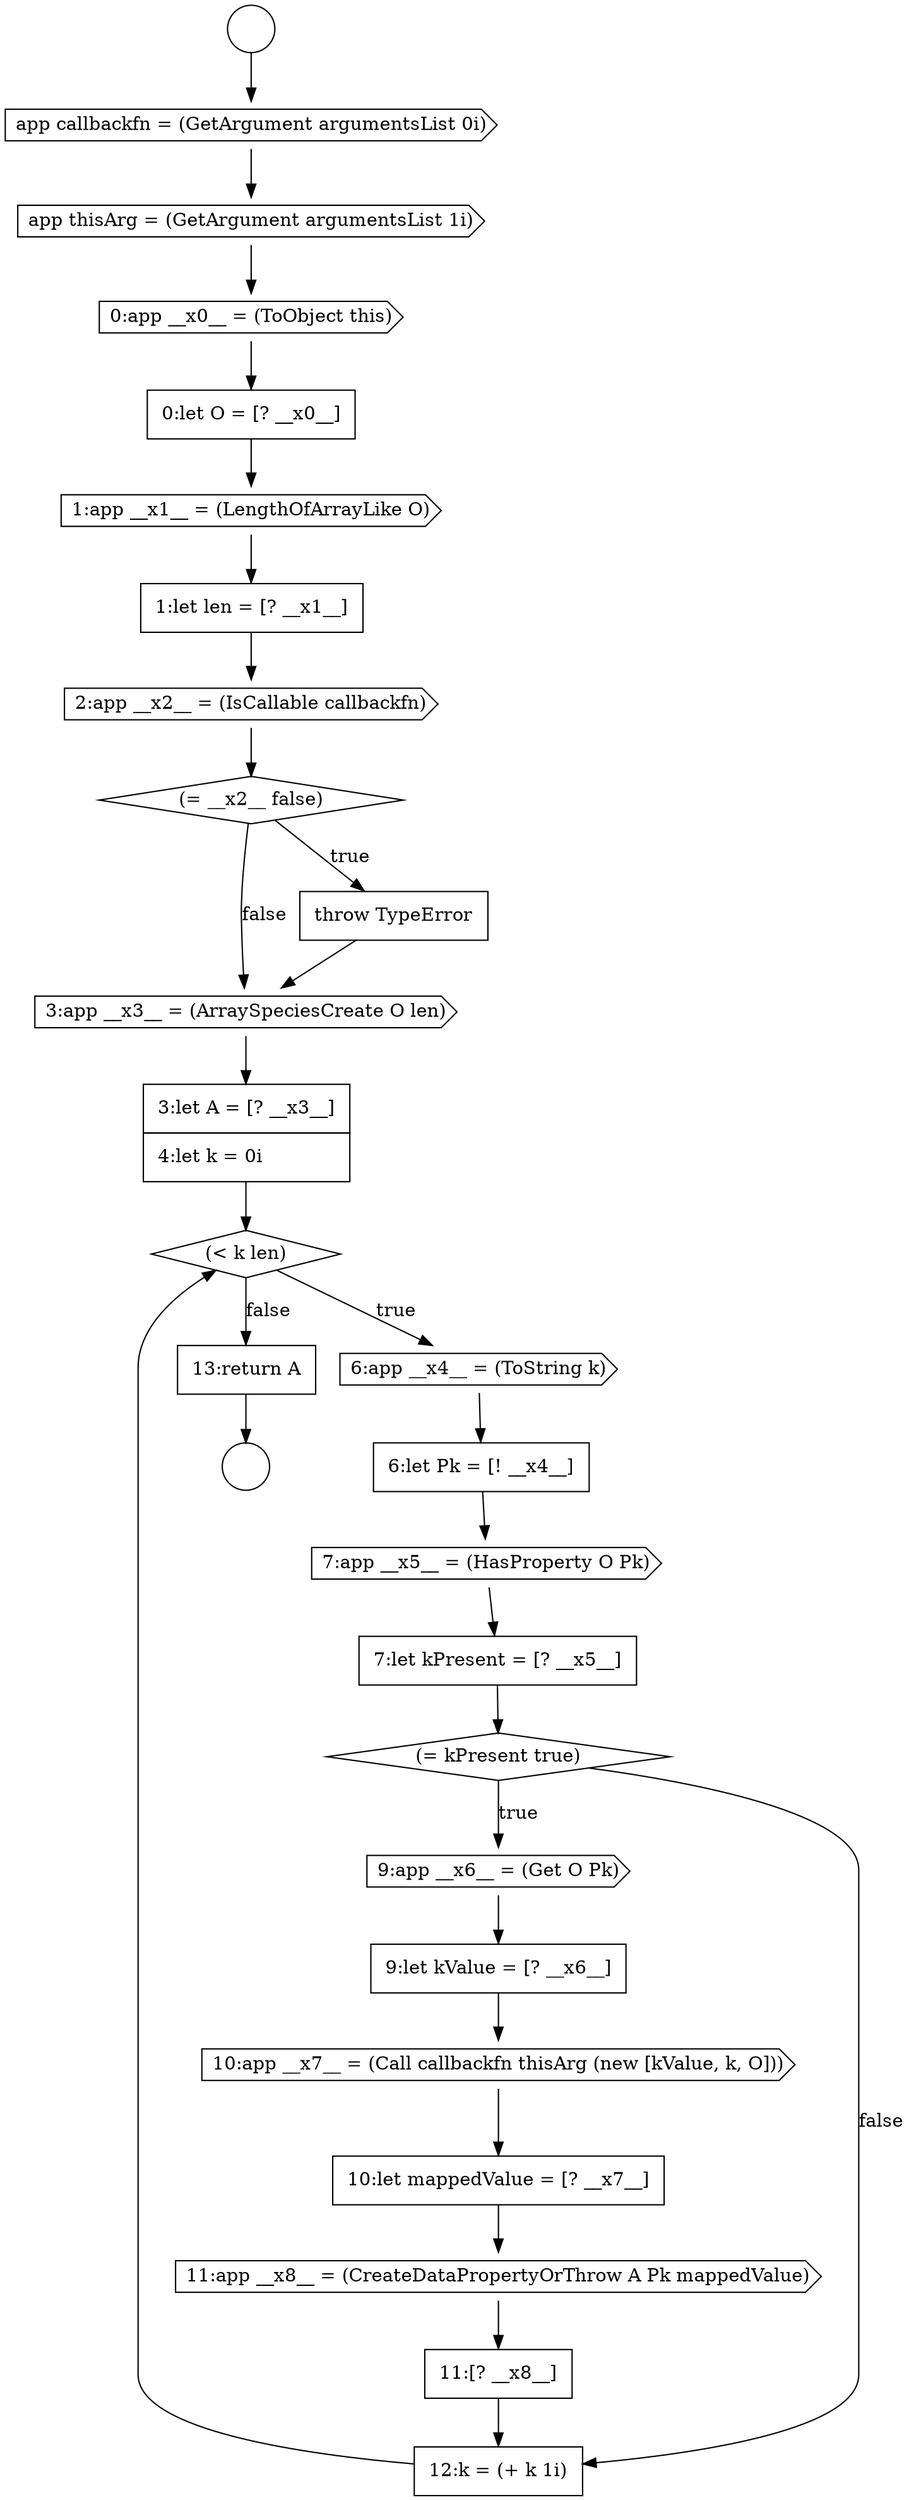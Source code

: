 digraph {
  node15859 [shape=none, margin=0, label=<<font color="black">
    <table border="0" cellborder="1" cellspacing="0" cellpadding="10">
      <tr><td align="left">13:return A</td></tr>
    </table>
  </font>> color="black" fillcolor="white" style=filled]
  node15848 [shape=none, margin=0, label=<<font color="black">
    <table border="0" cellborder="1" cellspacing="0" cellpadding="10">
      <tr><td align="left">6:let Pk = [! __x4__]</td></tr>
    </table>
  </font>> color="black" fillcolor="white" style=filled]
  node15851 [shape=diamond, label=<<font color="black">(= kPresent true)</font>> color="black" fillcolor="white" style=filled]
  node15847 [shape=cds, label=<<font color="black">6:app __x4__ = (ToString k)</font>> color="black" fillcolor="white" style=filled]
  node15852 [shape=cds, label=<<font color="black">9:app __x6__ = (Get O Pk)</font>> color="black" fillcolor="white" style=filled]
  node15835 [shape=cds, label=<<font color="black">app callbackfn = (GetArgument argumentsList 0i)</font>> color="black" fillcolor="white" style=filled]
  node15853 [shape=none, margin=0, label=<<font color="black">
    <table border="0" cellborder="1" cellspacing="0" cellpadding="10">
      <tr><td align="left">9:let kValue = [? __x6__]</td></tr>
    </table>
  </font>> color="black" fillcolor="white" style=filled]
  node15849 [shape=cds, label=<<font color="black">7:app __x5__ = (HasProperty O Pk)</font>> color="black" fillcolor="white" style=filled]
  node15854 [shape=cds, label=<<font color="black">10:app __x7__ = (Call callbackfn thisArg (new [kValue, k, O]))</font>> color="black" fillcolor="white" style=filled]
  node15850 [shape=none, margin=0, label=<<font color="black">
    <table border="0" cellborder="1" cellspacing="0" cellpadding="10">
      <tr><td align="left">7:let kPresent = [? __x5__]</td></tr>
    </table>
  </font>> color="black" fillcolor="white" style=filled]
  node15855 [shape=none, margin=0, label=<<font color="black">
    <table border="0" cellborder="1" cellspacing="0" cellpadding="10">
      <tr><td align="left">10:let mappedValue = [? __x7__]</td></tr>
    </table>
  </font>> color="black" fillcolor="white" style=filled]
  node15844 [shape=cds, label=<<font color="black">3:app __x3__ = (ArraySpeciesCreate O len)</font>> color="black" fillcolor="white" style=filled]
  node15838 [shape=none, margin=0, label=<<font color="black">
    <table border="0" cellborder="1" cellspacing="0" cellpadding="10">
      <tr><td align="left">0:let O = [? __x0__]</td></tr>
    </table>
  </font>> color="black" fillcolor="white" style=filled]
  node15856 [shape=cds, label=<<font color="black">11:app __x8__ = (CreateDataPropertyOrThrow A Pk mappedValue)</font>> color="black" fillcolor="white" style=filled]
  node15834 [shape=circle label=" " color="black" fillcolor="white" style=filled]
  node15843 [shape=none, margin=0, label=<<font color="black">
    <table border="0" cellborder="1" cellspacing="0" cellpadding="10">
      <tr><td align="left">throw TypeError</td></tr>
    </table>
  </font>> color="black" fillcolor="white" style=filled]
  node15858 [shape=none, margin=0, label=<<font color="black">
    <table border="0" cellborder="1" cellspacing="0" cellpadding="10">
      <tr><td align="left">12:k = (+ k 1i)</td></tr>
    </table>
  </font>> color="black" fillcolor="white" style=filled]
  node15842 [shape=diamond, label=<<font color="black">(= __x2__ false)</font>> color="black" fillcolor="white" style=filled]
  node15857 [shape=none, margin=0, label=<<font color="black">
    <table border="0" cellborder="1" cellspacing="0" cellpadding="10">
      <tr><td align="left">11:[? __x8__]</td></tr>
    </table>
  </font>> color="black" fillcolor="white" style=filled]
  node15846 [shape=diamond, label=<<font color="black">(&lt; k len)</font>> color="black" fillcolor="white" style=filled]
  node15836 [shape=cds, label=<<font color="black">app thisArg = (GetArgument argumentsList 1i)</font>> color="black" fillcolor="white" style=filled]
  node15839 [shape=cds, label=<<font color="black">1:app __x1__ = (LengthOfArrayLike O)</font>> color="black" fillcolor="white" style=filled]
  node15837 [shape=cds, label=<<font color="black">0:app __x0__ = (ToObject this)</font>> color="black" fillcolor="white" style=filled]
  node15841 [shape=cds, label=<<font color="black">2:app __x2__ = (IsCallable callbackfn)</font>> color="black" fillcolor="white" style=filled]
  node15845 [shape=none, margin=0, label=<<font color="black">
    <table border="0" cellborder="1" cellspacing="0" cellpadding="10">
      <tr><td align="left">3:let A = [? __x3__]</td></tr>
      <tr><td align="left">4:let k = 0i</td></tr>
    </table>
  </font>> color="black" fillcolor="white" style=filled]
  node15833 [shape=circle label=" " color="black" fillcolor="white" style=filled]
  node15840 [shape=none, margin=0, label=<<font color="black">
    <table border="0" cellborder="1" cellspacing="0" cellpadding="10">
      <tr><td align="left">1:let len = [? __x1__]</td></tr>
    </table>
  </font>> color="black" fillcolor="white" style=filled]
  node15852 -> node15853 [ color="black"]
  node15851 -> node15852 [label=<<font color="black">true</font>> color="black"]
  node15851 -> node15858 [label=<<font color="black">false</font>> color="black"]
  node15846 -> node15847 [label=<<font color="black">true</font>> color="black"]
  node15846 -> node15859 [label=<<font color="black">false</font>> color="black"]
  node15835 -> node15836 [ color="black"]
  node15845 -> node15846 [ color="black"]
  node15833 -> node15835 [ color="black"]
  node15857 -> node15858 [ color="black"]
  node15840 -> node15841 [ color="black"]
  node15847 -> node15848 [ color="black"]
  node15853 -> node15854 [ color="black"]
  node15842 -> node15843 [label=<<font color="black">true</font>> color="black"]
  node15842 -> node15844 [label=<<font color="black">false</font>> color="black"]
  node15838 -> node15839 [ color="black"]
  node15843 -> node15844 [ color="black"]
  node15844 -> node15845 [ color="black"]
  node15841 -> node15842 [ color="black"]
  node15859 -> node15834 [ color="black"]
  node15856 -> node15857 [ color="black"]
  node15858 -> node15846 [ color="black"]
  node15836 -> node15837 [ color="black"]
  node15839 -> node15840 [ color="black"]
  node15849 -> node15850 [ color="black"]
  node15854 -> node15855 [ color="black"]
  node15850 -> node15851 [ color="black"]
  node15848 -> node15849 [ color="black"]
  node15837 -> node15838 [ color="black"]
  node15855 -> node15856 [ color="black"]
}
